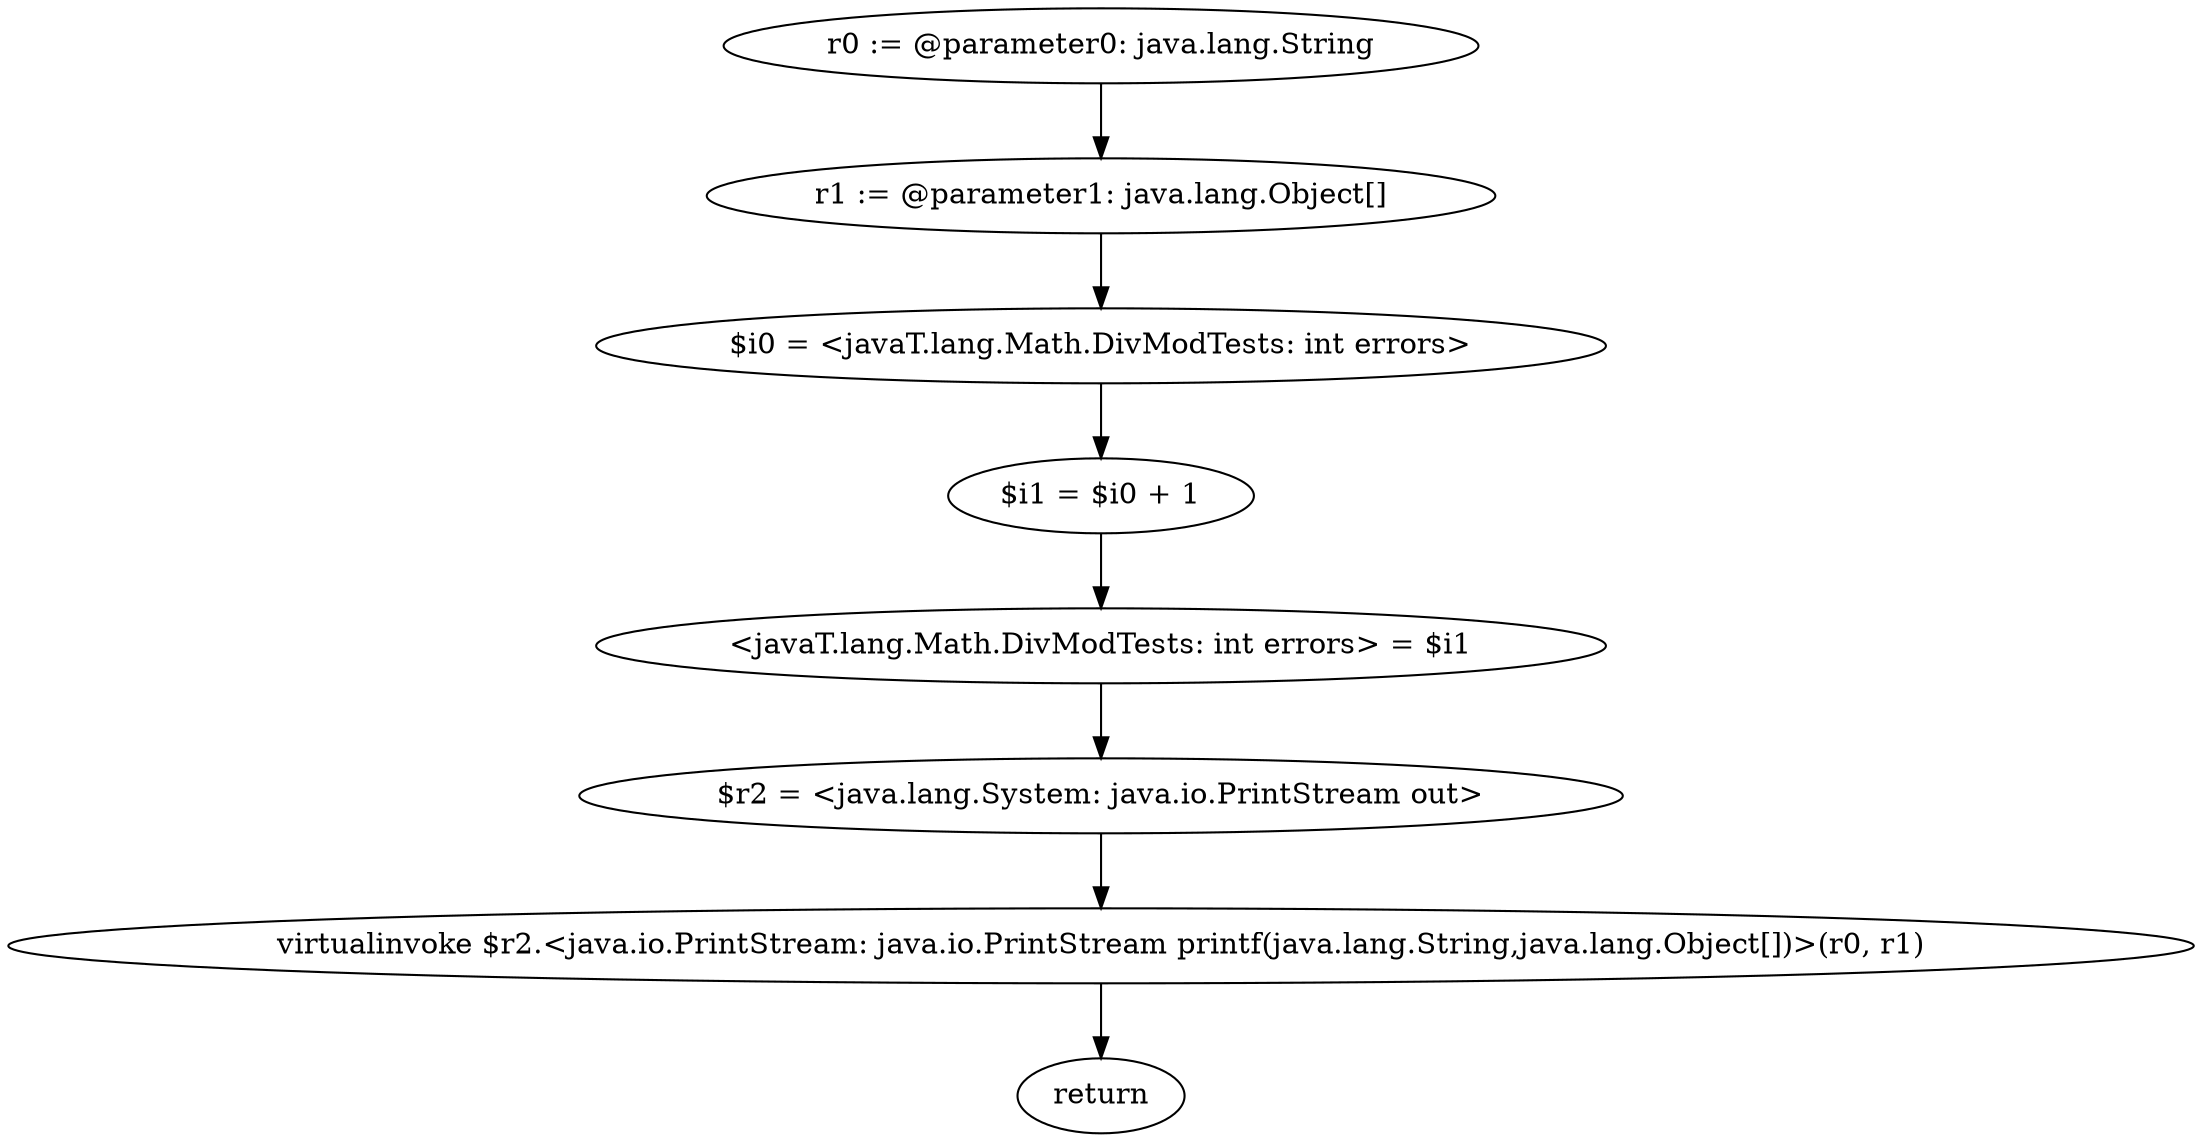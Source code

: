 digraph "unitGraph" {
    "r0 := @parameter0: java.lang.String"
    "r1 := @parameter1: java.lang.Object[]"
    "$i0 = <javaT.lang.Math.DivModTests: int errors>"
    "$i1 = $i0 + 1"
    "<javaT.lang.Math.DivModTests: int errors> = $i1"
    "$r2 = <java.lang.System: java.io.PrintStream out>"
    "virtualinvoke $r2.<java.io.PrintStream: java.io.PrintStream printf(java.lang.String,java.lang.Object[])>(r0, r1)"
    "return"
    "r0 := @parameter0: java.lang.String"->"r1 := @parameter1: java.lang.Object[]";
    "r1 := @parameter1: java.lang.Object[]"->"$i0 = <javaT.lang.Math.DivModTests: int errors>";
    "$i0 = <javaT.lang.Math.DivModTests: int errors>"->"$i1 = $i0 + 1";
    "$i1 = $i0 + 1"->"<javaT.lang.Math.DivModTests: int errors> = $i1";
    "<javaT.lang.Math.DivModTests: int errors> = $i1"->"$r2 = <java.lang.System: java.io.PrintStream out>";
    "$r2 = <java.lang.System: java.io.PrintStream out>"->"virtualinvoke $r2.<java.io.PrintStream: java.io.PrintStream printf(java.lang.String,java.lang.Object[])>(r0, r1)";
    "virtualinvoke $r2.<java.io.PrintStream: java.io.PrintStream printf(java.lang.String,java.lang.Object[])>(r0, r1)"->"return";
}
